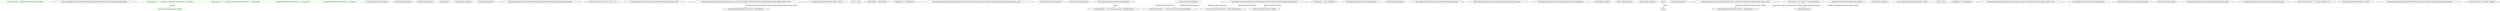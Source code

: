 digraph  {
d1 [cluster="CommandLine.Tests.CultureInfoExtensions.MakeCultureHandlers(System.Globalization.CultureInfo)", color=green, community=0, label="var currentCulutre = Thread.CurrentThread.CurrentCulture", prediction=0, span="22-22"];
d0 [cluster="CommandLine.Tests.CultureInfoExtensions.MakeCultureHandlers(System.Globalization.CultureInfo)", label="Entry CommandLine.Tests.CultureInfoExtensions.MakeCultureHandlers(System.Globalization.CultureInfo)", span="20-20"];
d2 [cluster="CommandLine.Tests.CultureInfoExtensions.MakeCultureHandlers(System.Globalization.CultureInfo)", color=green, community=0, label="Action changer = () => Thread.CurrentThread.CurrentCulture = newCulture", prediction=1, span="24-24"];
d3 [cluster="CommandLine.Tests.CultureInfoExtensions.MakeCultureHandlers(System.Globalization.CultureInfo)", color=green, community=0, label="Action resetter = () => Thread.CurrentThread.CurrentCulture = currentCulutre", prediction=2, span="26-26"];
d11 [cluster="lambda expression", color=green, community=0, label="Thread.CurrentThread.CurrentCulture = currentCulutre", prediction=3, span="26-26"];
d4 [cluster="CommandLine.Tests.CultureInfoExtensions.MakeCultureHandlers(System.Globalization.CultureInfo)", color=green, community=0, label="return Tuple.Create(changer, resetter);", prediction=1, span="28-28"];
d8 [cluster="lambda expression", color=green, community=0, label="Thread.CurrentThread.CurrentCulture = newCulture", prediction=5, span="24-24"];
d13 [label="System.Globalization.CultureInfo", span=""];
d7 [cluster="lambda expression", label="Entry lambda expression", span="24-24"];
d9 [cluster="lambda expression", label="Exit lambda expression", span="24-24"];
d14 [label=currentCulutre, span=""];
d10 [cluster="lambda expression", label="Entry lambda expression", span="26-26"];
d12 [cluster="lambda expression", label="Exit lambda expression", span="26-26"];
d5 [cluster="CommandLine.Tests.CultureInfoExtensions.MakeCultureHandlers(System.Globalization.CultureInfo)", label="Exit CommandLine.Tests.CultureInfoExtensions.MakeCultureHandlers(System.Globalization.CultureInfo)", span="20-20"];
d6 [cluster="System.Tuple.Create<T1, T2>(T1, T2)", label="Entry System.Tuple.Create<T1, T2>(T1, T2)", span="0-0"];
m0_12 [cluster="Ninject.Infrastructure.Ensure.ArgumentNotNullOrEmpty(string, string)", file="HelpText.cs", label="Entry Ninject.Infrastructure.Ensure.ArgumentNotNullOrEmpty(string, string)", span="22-22"];
m0_18 [cluster="Ninject.Parameters.Parameter.Parameter(string, System.Func<Ninject.Activation.IContext, Ninject.Planning.Targets.ITarget, object>, bool)", file="HelpText.cs", label="Entry Ninject.Parameters.Parameter.Parameter(string, System.Func<Ninject.Activation.IContext, Ninject.Planning.Targets.ITarget, object>, bool)", span="69-69"];
m0_19 [cluster="Ninject.Parameters.Parameter.Parameter(string, System.Func<Ninject.Activation.IContext, Ninject.Planning.Targets.ITarget, object>, bool)", file="HelpText.cs", label="Ensure.ArgumentNotNullOrEmpty(name, ''name'')", span="71-71"];
m0_20 [cluster="Ninject.Parameters.Parameter.Parameter(string, System.Func<Ninject.Activation.IContext, Ninject.Planning.Targets.ITarget, object>, bool)", file="HelpText.cs", label="Ensure.ArgumentNotNull(valueCallback, ''valueCallback'')", span="72-72"];
m0_21 [cluster="Ninject.Parameters.Parameter.Parameter(string, System.Func<Ninject.Activation.IContext, Ninject.Planning.Targets.ITarget, object>, bool)", file="HelpText.cs", label="Name = name", span="74-74"];
m0_22 [cluster="Ninject.Parameters.Parameter.Parameter(string, System.Func<Ninject.Activation.IContext, Ninject.Planning.Targets.ITarget, object>, bool)", file="HelpText.cs", label="ValueCallback = valueCallback", span="75-75"];
m0_23 [cluster="Ninject.Parameters.Parameter.Parameter(string, System.Func<Ninject.Activation.IContext, Ninject.Planning.Targets.ITarget, object>, bool)", file="HelpText.cs", label="ShouldInherit = shouldInherit", span="76-76"];
m0_24 [cluster="Ninject.Parameters.Parameter.Parameter(string, System.Func<Ninject.Activation.IContext, Ninject.Planning.Targets.ITarget, object>, bool)", file="HelpText.cs", label="Exit Ninject.Parameters.Parameter.Parameter(string, System.Func<Ninject.Activation.IContext, Ninject.Planning.Targets.ITarget, object>, bool)", span="69-69"];
m0_40 [cluster="System.Type.GetHashCode()", file="HelpText.cs", label="Entry System.Type.GetHashCode()", span="0-0"];
m0_41 [cluster="string.GetHashCode()", file="HelpText.cs", label="Entry string.GetHashCode()", span="0-0"];
m0_30 [cluster="Ninject.Parameters.Parameter.Equals(object)", file="HelpText.cs", label="Entry Ninject.Parameters.Parameter.Equals(object)", span="96-96"];
m0_31 [cluster="Ninject.Parameters.Parameter.Equals(object)", file="HelpText.cs", label="var parameter = obj as IParameter", span="98-98"];
m0_32 [cluster="Ninject.Parameters.Parameter.Equals(object)", file="HelpText.cs", label="return parameter != null ? Equals(parameter) : base.Equals(obj);", span="99-99"];
m0_33 [cluster="Ninject.Parameters.Parameter.Equals(object)", file="HelpText.cs", label="Exit Ninject.Parameters.Parameter.Equals(object)", span="96-96"];
m0_35 [cluster="object.Equals(object)", file="HelpText.cs", label="Entry object.Equals(object)", span="0-0"];
m0_13 [cluster="Ninject.Infrastructure.Ensure.ArgumentNotNull(object, string)", file="HelpText.cs", label="Entry Ninject.Infrastructure.Ensure.ArgumentNotNull(object, string)", span="17-17"];
m0_34 [cluster="Ninject.Parameters.Parameter.Equals(Ninject.Parameters.IParameter)", file="HelpText.cs", label="Entry Ninject.Parameters.Parameter.Equals(Ninject.Parameters.IParameter)", span="116-116"];
m0_42 [cluster="Ninject.Parameters.Parameter.Equals(Ninject.Parameters.IParameter)", file="HelpText.cs", label="return other.GetType() == GetType() && other.Name.Equals(Name);", span="118-118"];
m0_43 [cluster="Ninject.Parameters.Parameter.Equals(Ninject.Parameters.IParameter)", file="HelpText.cs", label="Exit Ninject.Parameters.Parameter.Equals(Ninject.Parameters.IParameter)", span="116-116"];
m0_39 [cluster="object.GetType()", file="HelpText.cs", label="Entry object.GetType()", span="0-0"];
m0_14 [cluster="lambda expression", file="HelpText.cs", label="Entry lambda expression", span="59-59"];
m0_2 [cluster="lambda expression", file="HelpText.cs", label="Entry lambda expression", span="45-45"];
m0_3 [cluster="lambda expression", file="HelpText.cs", label=value, span="45-45"];
m0_4 [cluster="lambda expression", file="HelpText.cs", label="Exit lambda expression", span="45-45"];
m0_15 [cluster="lambda expression", file="HelpText.cs", label="valueCallback(ctx)", span="59-59"];
m0_16 [cluster="lambda expression", file="HelpText.cs", label="Exit lambda expression", span="59-59"];
m0_5 [cluster="Ninject.Parameters.Parameter.Parameter(string, System.Func<Ninject.Activation.IContext, object>, bool)", file="HelpText.cs", label="Entry Ninject.Parameters.Parameter.Parameter(string, System.Func<Ninject.Activation.IContext, object>, bool)", span="53-53"];
m0_6 [cluster="Ninject.Parameters.Parameter.Parameter(string, System.Func<Ninject.Activation.IContext, object>, bool)", file="HelpText.cs", label="Ensure.ArgumentNotNullOrEmpty(name, ''name'')", span="55-55"];
m0_7 [cluster="Ninject.Parameters.Parameter.Parameter(string, System.Func<Ninject.Activation.IContext, object>, bool)", file="HelpText.cs", label="Ensure.ArgumentNotNull(valueCallback, ''valueCallback'')", span="56-56"];
m0_8 [cluster="Ninject.Parameters.Parameter.Parameter(string, System.Func<Ninject.Activation.IContext, object>, bool)", file="HelpText.cs", label="Name = name", span="58-58"];
m0_9 [cluster="Ninject.Parameters.Parameter.Parameter(string, System.Func<Ninject.Activation.IContext, object>, bool)", file="HelpText.cs", label="ValueCallback = (ctx, target) => valueCallback(ctx)", span="59-59"];
m0_10 [cluster="Ninject.Parameters.Parameter.Parameter(string, System.Func<Ninject.Activation.IContext, object>, bool)", file="HelpText.cs", label="ShouldInherit = shouldInherit", span="60-60"];
m0_11 [cluster="Ninject.Parameters.Parameter.Parameter(string, System.Func<Ninject.Activation.IContext, object>, bool)", file="HelpText.cs", label="Exit Ninject.Parameters.Parameter.Parameter(string, System.Func<Ninject.Activation.IContext, object>, bool)", span="53-53"];
m0_36 [cluster="Ninject.Parameters.Parameter.GetHashCode()", file="HelpText.cs", label="Entry Ninject.Parameters.Parameter.GetHashCode()", span="106-106"];
m0_37 [cluster="Ninject.Parameters.Parameter.GetHashCode()", file="HelpText.cs", label="return GetType().GetHashCode() ^ Name.GetHashCode();", span="108-108"];
m0_38 [cluster="Ninject.Parameters.Parameter.GetHashCode()", file="HelpText.cs", label="Exit Ninject.Parameters.Parameter.GetHashCode()", span="106-106"];
m0_44 [cluster="string.Equals(string)", file="HelpText.cs", label="Entry string.Equals(string)", span="0-0"];
m0_0 [cluster="Ninject.Parameters.Parameter.Parameter(string, object, bool)", file="HelpText.cs", label="Entry Ninject.Parameters.Parameter.Parameter(string, object, bool)", span="45-45"];
m0_1 [cluster="Ninject.Parameters.Parameter.Parameter(string, object, bool)", file="HelpText.cs", label="Exit Ninject.Parameters.Parameter.Parameter(string, object, bool)", span="45-45"];
m0_29 [cluster="System.Func<T1, T2, TResult>.Invoke(T1, T2)", file="HelpText.cs", label="Entry System.Func<T1, T2, TResult>.Invoke(T1, T2)", span="0-0"];
m0_25 [cluster="Ninject.Parameters.Parameter.GetValue(Ninject.Activation.IContext, Ninject.Planning.Targets.ITarget)", file="HelpText.cs", label="Entry Ninject.Parameters.Parameter.GetValue(Ninject.Activation.IContext, Ninject.Planning.Targets.ITarget)", span="85-85"];
m0_26 [cluster="Ninject.Parameters.Parameter.GetValue(Ninject.Activation.IContext, Ninject.Planning.Targets.ITarget)", file="HelpText.cs", label="Ensure.ArgumentNotNull(context, ''context'')", span="87-87"];
m0_27 [cluster="Ninject.Parameters.Parameter.GetValue(Ninject.Activation.IContext, Ninject.Planning.Targets.ITarget)", file="HelpText.cs", label="return ValueCallback(context, target);", span="88-88"];
m0_28 [cluster="Ninject.Parameters.Parameter.GetValue(Ninject.Activation.IContext, Ninject.Planning.Targets.ITarget)", file="HelpText.cs", label="Exit Ninject.Parameters.Parameter.GetValue(Ninject.Activation.IContext, Ninject.Planning.Targets.ITarget)", span="85-85"];
m0_17 [cluster="System.Func<T, TResult>.Invoke(T)", file="HelpText.cs", label="Entry System.Func<T, TResult>.Invoke(T)", span="0-0"];
m0_45 [file="HelpText.cs", label=object, span=""];
m0_46 [file="HelpText.cs", label="Ninject.Parameters.Parameter", span=""];
m0_47 [file="HelpText.cs", label="System.Func<Ninject.Activation.IContext, object>", span=""];
d2 -> d4  [color=green, key=1, label=changer, style=dashed];
m0_18 -> m0_20  [color=darkseagreen4, key=1, label="System.Func<Ninject.Activation.IContext, Ninject.Planning.Targets.ITarget, object>", style=dashed];
m0_30 -> m0_32  [color=darkseagreen4, key=1, label=object, style=dashed];
m0_5 -> m0_7  [color=darkseagreen4, key=1, label="System.Func<Ninject.Activation.IContext, object>", style=dashed];
m0_5 -> m0_15  [color=darkseagreen4, key=1, label="System.Func<Ninject.Activation.IContext, object>", style=dashed];
m0_9 -> m0_15  [color=darkseagreen4, key=1, label="Ninject.Activation.IContext", style=dashed];
m0_25 -> m0_27  [color=darkseagreen4, key=1, label="Ninject.Activation.IContext", style=dashed];
m0_45 -> m0_3  [color=darkseagreen4, key=1, label=object, style=dashed];
m0_46 -> m0_27  [color=darkseagreen4, key=1, label="Ninject.Parameters.Parameter", style=dashed];
m0_46 -> m0_32  [color=darkseagreen4, key=1, label="Ninject.Parameters.Parameter", style=dashed];
m0_46 -> m0_37  [color=darkseagreen4, key=1, label="Ninject.Parameters.Parameter", style=dashed];
m0_46 -> m0_42  [color=darkseagreen4, key=1, label="Ninject.Parameters.Parameter", style=dashed];
m0_47 -> m0_15  [color=darkseagreen4, key=1, label="System.Func<Ninject.Activation.IContext, object>", style=dashed];
}
